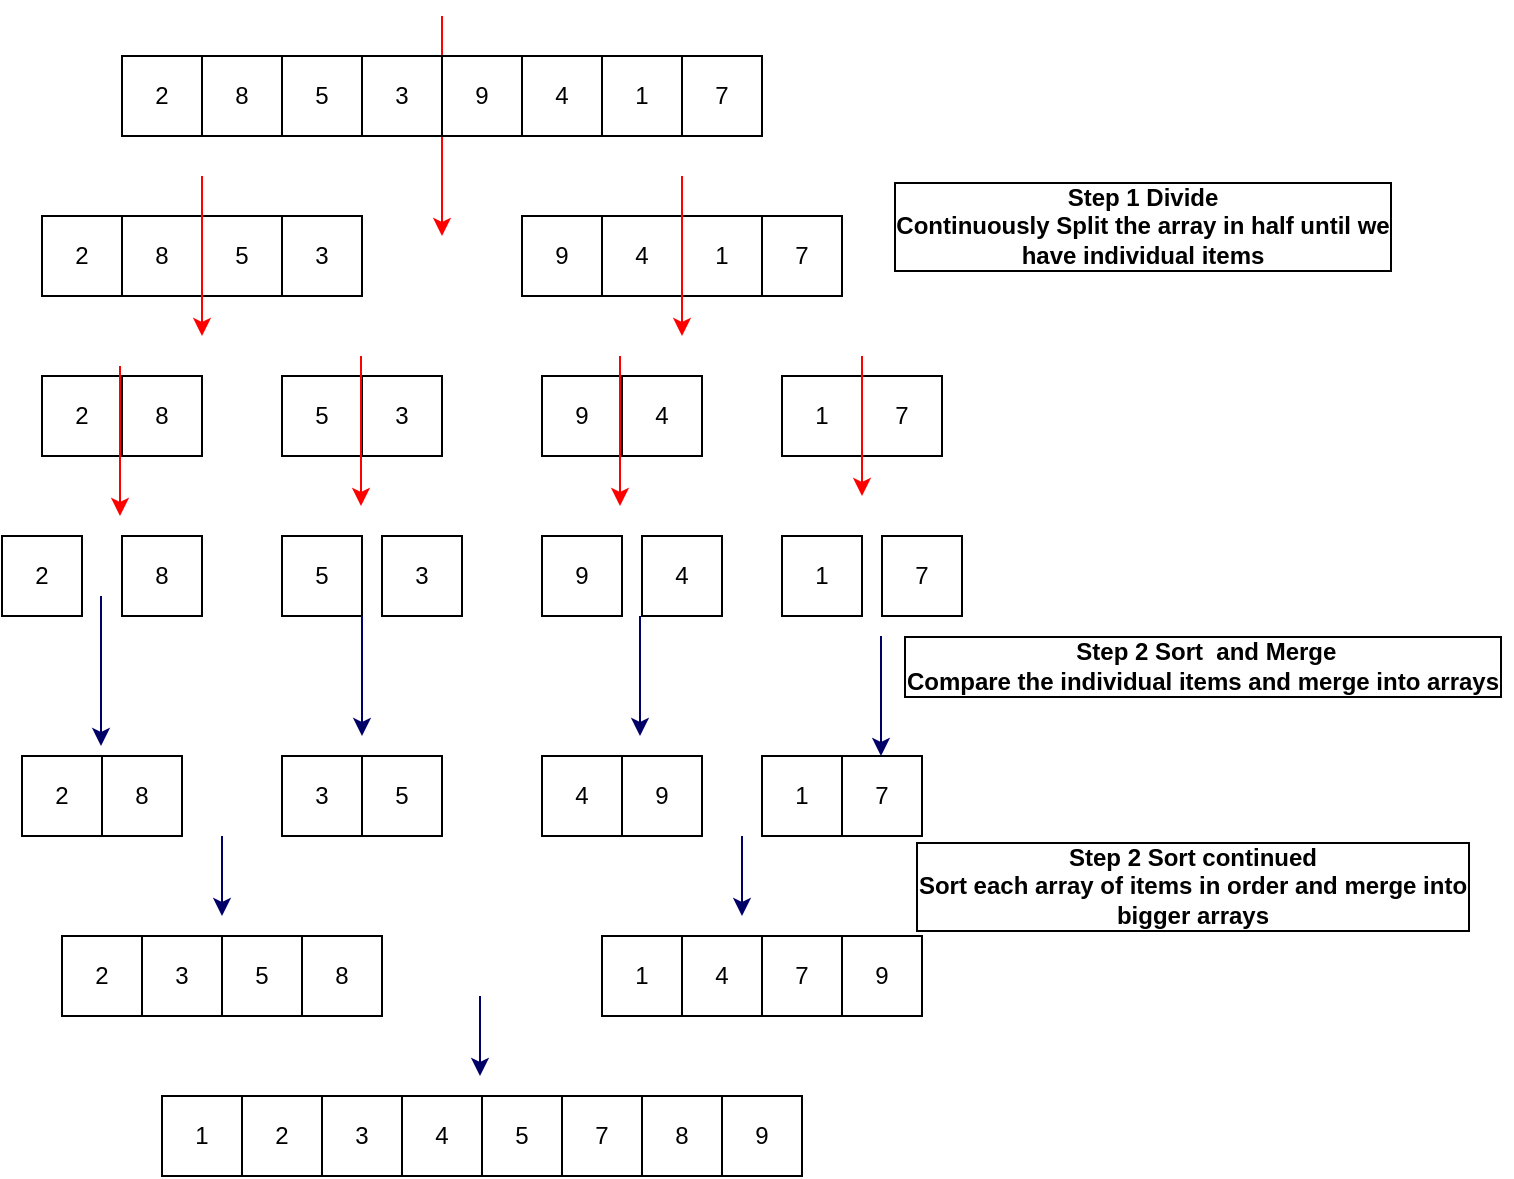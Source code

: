 <mxfile version="14.6.3" type="device"><diagram id="rWE4xmdI8w457n3DyUbW" name="Page-1"><mxGraphModel dx="868" dy="450" grid="1" gridSize="10" guides="1" tooltips="1" connect="1" arrows="1" fold="1" page="1" pageScale="1" pageWidth="850" pageHeight="1100" math="0" shadow="0"><root><mxCell id="0"/><mxCell id="1" parent="0"/><mxCell id="fzXjFA6IXZBHfkM07yLz-1" value="2" style="whiteSpace=wrap;html=1;aspect=fixed;fontStyle=0" vertex="1" parent="1"><mxGeometry x="160" y="40" width="40" height="40" as="geometry"/></mxCell><mxCell id="fzXjFA6IXZBHfkM07yLz-2" value="8" style="whiteSpace=wrap;html=1;aspect=fixed;fontStyle=0" vertex="1" parent="1"><mxGeometry x="200" y="40" width="40" height="40" as="geometry"/></mxCell><mxCell id="fzXjFA6IXZBHfkM07yLz-3" value="5" style="whiteSpace=wrap;html=1;aspect=fixed;" vertex="1" parent="1"><mxGeometry x="240" y="40" width="40" height="40" as="geometry"/></mxCell><mxCell id="fzXjFA6IXZBHfkM07yLz-12" style="edgeStyle=orthogonalEdgeStyle;rounded=0;orthogonalLoop=1;jettySize=auto;html=1;fontColor=#FF0000;fillColor=#f8cecc;strokeColor=#FF0000;" edge="1" parent="1"><mxGeometry relative="1" as="geometry"><mxPoint x="320" y="130" as="targetPoint"/><mxPoint x="320" y="20" as="sourcePoint"/><Array as="points"><mxPoint x="320" y="80"/><mxPoint x="320" y="80"/></Array></mxGeometry></mxCell><mxCell id="fzXjFA6IXZBHfkM07yLz-4" value="3" style="whiteSpace=wrap;html=1;aspect=fixed;" vertex="1" parent="1"><mxGeometry x="280" y="40" width="40" height="40" as="geometry"/></mxCell><mxCell id="fzXjFA6IXZBHfkM07yLz-5" value="9" style="whiteSpace=wrap;html=1;aspect=fixed;" vertex="1" parent="1"><mxGeometry x="320" y="40" width="40" height="40" as="geometry"/></mxCell><mxCell id="fzXjFA6IXZBHfkM07yLz-6" value="4" style="whiteSpace=wrap;html=1;aspect=fixed;" vertex="1" parent="1"><mxGeometry x="360" y="40" width="40" height="40" as="geometry"/></mxCell><mxCell id="fzXjFA6IXZBHfkM07yLz-7" value="1" style="whiteSpace=wrap;html=1;aspect=fixed;" vertex="1" parent="1"><mxGeometry x="400" y="40" width="40" height="40" as="geometry"/></mxCell><mxCell id="fzXjFA6IXZBHfkM07yLz-8" value="7" style="whiteSpace=wrap;html=1;aspect=fixed;" vertex="1" parent="1"><mxGeometry x="440" y="40" width="40" height="40" as="geometry"/></mxCell><mxCell id="fzXjFA6IXZBHfkM07yLz-13" value="2" style="whiteSpace=wrap;html=1;aspect=fixed;" vertex="1" parent="1"><mxGeometry x="120" y="120" width="40" height="40" as="geometry"/></mxCell><mxCell id="fzXjFA6IXZBHfkM07yLz-14" value="8" style="whiteSpace=wrap;html=1;aspect=fixed;" vertex="1" parent="1"><mxGeometry x="160" y="120" width="40" height="40" as="geometry"/></mxCell><mxCell id="fzXjFA6IXZBHfkM07yLz-15" value="5" style="whiteSpace=wrap;html=1;aspect=fixed;" vertex="1" parent="1"><mxGeometry x="200" y="120" width="40" height="40" as="geometry"/></mxCell><mxCell id="fzXjFA6IXZBHfkM07yLz-17" value="3" style="whiteSpace=wrap;html=1;aspect=fixed;" vertex="1" parent="1"><mxGeometry x="240" y="120" width="40" height="40" as="geometry"/></mxCell><mxCell id="fzXjFA6IXZBHfkM07yLz-18" value="9" style="whiteSpace=wrap;html=1;aspect=fixed;" vertex="1" parent="1"><mxGeometry x="360" y="120" width="40" height="40" as="geometry"/></mxCell><mxCell id="fzXjFA6IXZBHfkM07yLz-19" value="4" style="whiteSpace=wrap;html=1;aspect=fixed;" vertex="1" parent="1"><mxGeometry x="400" y="120" width="40" height="40" as="geometry"/></mxCell><mxCell id="fzXjFA6IXZBHfkM07yLz-20" value="1" style="whiteSpace=wrap;html=1;aspect=fixed;" vertex="1" parent="1"><mxGeometry x="440" y="120" width="40" height="40" as="geometry"/></mxCell><mxCell id="fzXjFA6IXZBHfkM07yLz-21" value="7" style="whiteSpace=wrap;html=1;aspect=fixed;" vertex="1" parent="1"><mxGeometry x="480" y="120" width="40" height="40" as="geometry"/></mxCell><mxCell id="fzXjFA6IXZBHfkM07yLz-22" value="2" style="whiteSpace=wrap;html=1;aspect=fixed;" vertex="1" parent="1"><mxGeometry x="120" y="200" width="40" height="40" as="geometry"/></mxCell><mxCell id="fzXjFA6IXZBHfkM07yLz-23" value="8" style="whiteSpace=wrap;html=1;aspect=fixed;" vertex="1" parent="1"><mxGeometry x="160" y="200" width="40" height="40" as="geometry"/></mxCell><mxCell id="fzXjFA6IXZBHfkM07yLz-24" value="5" style="whiteSpace=wrap;html=1;aspect=fixed;" vertex="1" parent="1"><mxGeometry x="240" y="200" width="40" height="40" as="geometry"/></mxCell><mxCell id="fzXjFA6IXZBHfkM07yLz-25" value="3" style="whiteSpace=wrap;html=1;aspect=fixed;" vertex="1" parent="1"><mxGeometry x="280" y="200" width="40" height="40" as="geometry"/></mxCell><mxCell id="fzXjFA6IXZBHfkM07yLz-26" value="9" style="whiteSpace=wrap;html=1;aspect=fixed;" vertex="1" parent="1"><mxGeometry x="370" y="200" width="40" height="40" as="geometry"/></mxCell><mxCell id="fzXjFA6IXZBHfkM07yLz-27" value="4" style="whiteSpace=wrap;html=1;aspect=fixed;" vertex="1" parent="1"><mxGeometry x="410" y="200" width="40" height="40" as="geometry"/></mxCell><mxCell id="fzXjFA6IXZBHfkM07yLz-29" value="1" style="whiteSpace=wrap;html=1;aspect=fixed;" vertex="1" parent="1"><mxGeometry x="490" y="200" width="40" height="40" as="geometry"/></mxCell><mxCell id="fzXjFA6IXZBHfkM07yLz-30" value="7" style="whiteSpace=wrap;html=1;aspect=fixed;" vertex="1" parent="1"><mxGeometry x="530" y="200" width="40" height="40" as="geometry"/></mxCell><mxCell id="fzXjFA6IXZBHfkM07yLz-32" style="edgeStyle=orthogonalEdgeStyle;rounded=0;orthogonalLoop=1;jettySize=auto;html=1;fontColor=#FF0000;fillColor=#f8cecc;strokeColor=#FF0000;" edge="1" parent="1"><mxGeometry relative="1" as="geometry"><mxPoint x="200" y="180" as="targetPoint"/><mxPoint x="200" y="100" as="sourcePoint"/><Array as="points"><mxPoint x="200" y="145"/><mxPoint x="200" y="145"/></Array></mxGeometry></mxCell><mxCell id="fzXjFA6IXZBHfkM07yLz-33" style="edgeStyle=orthogonalEdgeStyle;rounded=0;orthogonalLoop=1;jettySize=auto;html=1;fontColor=#FF0000;fillColor=#f8cecc;strokeColor=#FF0000;" edge="1" parent="1"><mxGeometry relative="1" as="geometry"><mxPoint x="440" y="180" as="targetPoint"/><mxPoint x="440" y="100" as="sourcePoint"/><Array as="points"><mxPoint x="440" y="120"/><mxPoint x="440" y="120"/></Array></mxGeometry></mxCell><mxCell id="fzXjFA6IXZBHfkM07yLz-35" value="2" style="whiteSpace=wrap;html=1;aspect=fixed;fontColor=#000000;" vertex="1" parent="1"><mxGeometry x="100" y="280" width="40" height="40" as="geometry"/></mxCell><mxCell id="fzXjFA6IXZBHfkM07yLz-37" value="8" style="whiteSpace=wrap;html=1;aspect=fixed;fontColor=#000000;" vertex="1" parent="1"><mxGeometry x="160" y="280" width="40" height="40" as="geometry"/></mxCell><mxCell id="fzXjFA6IXZBHfkM07yLz-38" value="5" style="whiteSpace=wrap;html=1;aspect=fixed;fontColor=#000000;" vertex="1" parent="1"><mxGeometry x="240" y="280" width="40" height="40" as="geometry"/></mxCell><mxCell id="fzXjFA6IXZBHfkM07yLz-39" value="3" style="whiteSpace=wrap;html=1;aspect=fixed;fontColor=#000000;" vertex="1" parent="1"><mxGeometry x="290" y="280" width="40" height="40" as="geometry"/></mxCell><mxCell id="fzXjFA6IXZBHfkM07yLz-40" value="7" style="whiteSpace=wrap;html=1;aspect=fixed;fontColor=#000000;" vertex="1" parent="1"><mxGeometry x="540" y="280" width="40" height="40" as="geometry"/></mxCell><mxCell id="fzXjFA6IXZBHfkM07yLz-41" value="9" style="whiteSpace=wrap;html=1;aspect=fixed;fontColor=#000000;" vertex="1" parent="1"><mxGeometry x="370" y="280" width="40" height="40" as="geometry"/></mxCell><mxCell id="fzXjFA6IXZBHfkM07yLz-42" value="1" style="whiteSpace=wrap;html=1;aspect=fixed;fontColor=#000000;" vertex="1" parent="1"><mxGeometry x="490" y="280" width="40" height="40" as="geometry"/></mxCell><mxCell id="fzXjFA6IXZBHfkM07yLz-43" value="4" style="whiteSpace=wrap;html=1;aspect=fixed;fontColor=#000000;" vertex="1" parent="1"><mxGeometry x="420" y="280" width="40" height="40" as="geometry"/></mxCell><mxCell id="fzXjFA6IXZBHfkM07yLz-44" value="2" style="whiteSpace=wrap;html=1;aspect=fixed;" vertex="1" parent="1"><mxGeometry x="120" y="200" width="40" height="40" as="geometry"/></mxCell><mxCell id="fzXjFA6IXZBHfkM07yLz-45" value="8" style="whiteSpace=wrap;html=1;aspect=fixed;" vertex="1" parent="1"><mxGeometry x="160" y="200" width="40" height="40" as="geometry"/></mxCell><mxCell id="fzXjFA6IXZBHfkM07yLz-46" value="2" style="whiteSpace=wrap;html=1;aspect=fixed;" vertex="1" parent="1"><mxGeometry x="110" y="390" width="40" height="40" as="geometry"/></mxCell><mxCell id="fzXjFA6IXZBHfkM07yLz-47" value="8" style="whiteSpace=wrap;html=1;aspect=fixed;" vertex="1" parent="1"><mxGeometry x="150" y="390" width="40" height="40" as="geometry"/></mxCell><mxCell id="fzXjFA6IXZBHfkM07yLz-53" value="4" style="whiteSpace=wrap;html=1;aspect=fixed;" vertex="1" parent="1"><mxGeometry x="370" y="390" width="40" height="40" as="geometry"/></mxCell><mxCell id="fzXjFA6IXZBHfkM07yLz-54" value="9" style="whiteSpace=wrap;html=1;aspect=fixed;" vertex="1" parent="1"><mxGeometry x="410" y="390" width="40" height="40" as="geometry"/></mxCell><mxCell id="fzXjFA6IXZBHfkM07yLz-55" value="3" style="whiteSpace=wrap;html=1;aspect=fixed;" vertex="1" parent="1"><mxGeometry x="240" y="390" width="40" height="40" as="geometry"/></mxCell><mxCell id="fzXjFA6IXZBHfkM07yLz-56" value="5" style="whiteSpace=wrap;html=1;aspect=fixed;" vertex="1" parent="1"><mxGeometry x="280" y="390" width="40" height="40" as="geometry"/></mxCell><mxCell id="fzXjFA6IXZBHfkM07yLz-57" value="1" style="whiteSpace=wrap;html=1;aspect=fixed;" vertex="1" parent="1"><mxGeometry x="480" y="390" width="40" height="40" as="geometry"/></mxCell><mxCell id="fzXjFA6IXZBHfkM07yLz-58" value="7" style="whiteSpace=wrap;html=1;aspect=fixed;" vertex="1" parent="1"><mxGeometry x="520" y="390" width="40" height="40" as="geometry"/></mxCell><mxCell id="fzXjFA6IXZBHfkM07yLz-59" style="edgeStyle=orthogonalEdgeStyle;rounded=0;orthogonalLoop=1;jettySize=auto;html=1;fontColor=#FF0000;fillColor=#f8cecc;strokeColor=#FF0000;" edge="1" parent="1"><mxGeometry relative="1" as="geometry"><mxPoint x="159" y="270" as="targetPoint"/><mxPoint x="159" y="195" as="sourcePoint"/><Array as="points"><mxPoint x="159" y="240"/><mxPoint x="159" y="240"/></Array></mxGeometry></mxCell><mxCell id="fzXjFA6IXZBHfkM07yLz-60" style="edgeStyle=orthogonalEdgeStyle;rounded=0;orthogonalLoop=1;jettySize=auto;html=1;fontColor=#FF0000;fillColor=#f8cecc;strokeColor=#FF0000;" edge="1" parent="1"><mxGeometry relative="1" as="geometry"><mxPoint x="279.5" y="265" as="targetPoint"/><mxPoint x="279.5" y="190" as="sourcePoint"/><Array as="points"><mxPoint x="279.5" y="235"/><mxPoint x="279.5" y="235"/></Array></mxGeometry></mxCell><mxCell id="fzXjFA6IXZBHfkM07yLz-61" style="edgeStyle=orthogonalEdgeStyle;rounded=0;orthogonalLoop=1;jettySize=auto;html=1;fontColor=#FF0000;fillColor=#f8cecc;strokeColor=#FF0000;" edge="1" parent="1"><mxGeometry relative="1" as="geometry"><mxPoint x="409" y="265" as="targetPoint"/><mxPoint x="409" y="190" as="sourcePoint"/><Array as="points"><mxPoint x="409" y="235"/><mxPoint x="409" y="235"/></Array></mxGeometry></mxCell><mxCell id="fzXjFA6IXZBHfkM07yLz-62" style="edgeStyle=orthogonalEdgeStyle;rounded=0;orthogonalLoop=1;jettySize=auto;html=1;fontColor=#FF0000;fillColor=#f8cecc;strokeColor=#FF0000;" edge="1" parent="1"><mxGeometry relative="1" as="geometry"><mxPoint x="530" y="260" as="targetPoint"/><mxPoint x="530" y="190" as="sourcePoint"/><Array as="points"><mxPoint x="530" y="235"/><mxPoint x="530" y="235"/></Array></mxGeometry></mxCell><mxCell id="fzXjFA6IXZBHfkM07yLz-66" value="5" style="whiteSpace=wrap;html=1;aspect=fixed;" vertex="1" parent="1"><mxGeometry x="210" y="480" width="40" height="40" as="geometry"/></mxCell><mxCell id="fzXjFA6IXZBHfkM07yLz-67" value="8" style="whiteSpace=wrap;html=1;aspect=fixed;" vertex="1" parent="1"><mxGeometry x="250" y="480" width="40" height="40" as="geometry"/></mxCell><mxCell id="fzXjFA6IXZBHfkM07yLz-68" value="1" style="whiteSpace=wrap;html=1;aspect=fixed;" vertex="1" parent="1"><mxGeometry x="400" y="480" width="40" height="40" as="geometry"/></mxCell><mxCell id="fzXjFA6IXZBHfkM07yLz-69" value="4" style="whiteSpace=wrap;html=1;aspect=fixed;" vertex="1" parent="1"><mxGeometry x="440" y="480" width="40" height="40" as="geometry"/></mxCell><mxCell id="fzXjFA6IXZBHfkM07yLz-70" value="7" style="whiteSpace=wrap;html=1;aspect=fixed;" vertex="1" parent="1"><mxGeometry x="480" y="480" width="40" height="40" as="geometry"/></mxCell><mxCell id="fzXjFA6IXZBHfkM07yLz-71" value="9" style="whiteSpace=wrap;html=1;aspect=fixed;" vertex="1" parent="1"><mxGeometry x="520" y="480" width="40" height="40" as="geometry"/></mxCell><mxCell id="fzXjFA6IXZBHfkM07yLz-72" value="1" style="whiteSpace=wrap;html=1;aspect=fixed;fontStyle=0" vertex="1" parent="1"><mxGeometry x="180" y="560" width="40" height="40" as="geometry"/></mxCell><mxCell id="fzXjFA6IXZBHfkM07yLz-73" value="2" style="whiteSpace=wrap;html=1;aspect=fixed;fontStyle=0" vertex="1" parent="1"><mxGeometry x="220" y="560" width="40" height="40" as="geometry"/></mxCell><mxCell id="fzXjFA6IXZBHfkM07yLz-74" value="3" style="whiteSpace=wrap;html=1;aspect=fixed;" vertex="1" parent="1"><mxGeometry x="260" y="560" width="40" height="40" as="geometry"/></mxCell><mxCell id="fzXjFA6IXZBHfkM07yLz-75" value="4" style="whiteSpace=wrap;html=1;aspect=fixed;" vertex="1" parent="1"><mxGeometry x="300" y="560" width="40" height="40" as="geometry"/></mxCell><mxCell id="fzXjFA6IXZBHfkM07yLz-76" value="5" style="whiteSpace=wrap;html=1;aspect=fixed;" vertex="1" parent="1"><mxGeometry x="340" y="560" width="40" height="40" as="geometry"/></mxCell><mxCell id="fzXjFA6IXZBHfkM07yLz-77" value="7" style="whiteSpace=wrap;html=1;aspect=fixed;" vertex="1" parent="1"><mxGeometry x="380" y="560" width="40" height="40" as="geometry"/></mxCell><mxCell id="fzXjFA6IXZBHfkM07yLz-78" value="8" style="whiteSpace=wrap;html=1;aspect=fixed;" vertex="1" parent="1"><mxGeometry x="420" y="560" width="40" height="40" as="geometry"/></mxCell><mxCell id="fzXjFA6IXZBHfkM07yLz-79" value="9" style="whiteSpace=wrap;html=1;aspect=fixed;" vertex="1" parent="1"><mxGeometry x="460" y="560" width="40" height="40" as="geometry"/></mxCell><mxCell id="fzXjFA6IXZBHfkM07yLz-80" style="edgeStyle=orthogonalEdgeStyle;rounded=0;orthogonalLoop=1;jettySize=auto;html=1;fillColor=#f8cecc;fontColor=#5E64FF;strokeColor=#000066;" edge="1" parent="1"><mxGeometry relative="1" as="geometry"><mxPoint x="149.5" y="385" as="targetPoint"/><mxPoint x="149.5" y="310" as="sourcePoint"/><Array as="points"><mxPoint x="149.5" y="355"/><mxPoint x="149.5" y="355"/></Array></mxGeometry></mxCell><mxCell id="fzXjFA6IXZBHfkM07yLz-83" value="2" style="whiteSpace=wrap;html=1;aspect=fixed;" vertex="1" parent="1"><mxGeometry x="130" y="480" width="40" height="40" as="geometry"/></mxCell><mxCell id="fzXjFA6IXZBHfkM07yLz-84" value="3" style="whiteSpace=wrap;html=1;aspect=fixed;" vertex="1" parent="1"><mxGeometry x="170" y="480" width="40" height="40" as="geometry"/></mxCell><mxCell id="fzXjFA6IXZBHfkM07yLz-85" style="edgeStyle=orthogonalEdgeStyle;rounded=0;orthogonalLoop=1;jettySize=auto;html=1;fillColor=#f8cecc;fontColor=#5E64FF;strokeColor=#000066;" edge="1" parent="1"><mxGeometry relative="1" as="geometry"><mxPoint x="280" y="380" as="targetPoint"/><mxPoint x="280" y="320" as="sourcePoint"/><Array as="points"><mxPoint x="280" y="365"/><mxPoint x="280" y="365"/></Array></mxGeometry></mxCell><mxCell id="fzXjFA6IXZBHfkM07yLz-86" style="edgeStyle=orthogonalEdgeStyle;rounded=0;orthogonalLoop=1;jettySize=auto;html=1;fillColor=#f8cecc;fontColor=#5E64FF;strokeColor=#000066;" edge="1" parent="1"><mxGeometry relative="1" as="geometry"><mxPoint x="419" y="380" as="targetPoint"/><mxPoint x="419" y="320" as="sourcePoint"/><Array as="points"><mxPoint x="419" y="365"/><mxPoint x="419" y="365"/></Array></mxGeometry></mxCell><mxCell id="fzXjFA6IXZBHfkM07yLz-87" style="edgeStyle=orthogonalEdgeStyle;rounded=0;orthogonalLoop=1;jettySize=auto;html=1;fillColor=#f8cecc;fontColor=#5E64FF;strokeColor=#000066;" edge="1" parent="1"><mxGeometry relative="1" as="geometry"><mxPoint x="539.5" y="390" as="targetPoint"/><mxPoint x="539.5" y="330" as="sourcePoint"/><Array as="points"><mxPoint x="539.5" y="375"/><mxPoint x="539.5" y="375"/></Array></mxGeometry></mxCell><mxCell id="fzXjFA6IXZBHfkM07yLz-88" style="edgeStyle=orthogonalEdgeStyle;rounded=0;orthogonalLoop=1;jettySize=auto;html=1;fillColor=#f8cecc;fontColor=#5E64FF;strokeColor=#000066;" edge="1" parent="1"><mxGeometry relative="1" as="geometry"><mxPoint x="210" y="470" as="targetPoint"/><mxPoint x="210" y="430" as="sourcePoint"/><Array as="points"><mxPoint x="210" y="455"/><mxPoint x="210" y="455"/></Array></mxGeometry></mxCell><mxCell id="fzXjFA6IXZBHfkM07yLz-89" style="edgeStyle=orthogonalEdgeStyle;rounded=0;orthogonalLoop=1;jettySize=auto;html=1;fillColor=#f8cecc;fontColor=#5E64FF;strokeColor=#000066;" edge="1" parent="1"><mxGeometry relative="1" as="geometry"><mxPoint x="470" y="470" as="targetPoint"/><mxPoint x="470" y="430" as="sourcePoint"/><Array as="points"><mxPoint x="470" y="455"/><mxPoint x="470" y="455"/></Array></mxGeometry></mxCell><mxCell id="fzXjFA6IXZBHfkM07yLz-90" style="edgeStyle=orthogonalEdgeStyle;rounded=0;orthogonalLoop=1;jettySize=auto;html=1;fillColor=#f8cecc;fontColor=#5E64FF;strokeColor=#000066;" edge="1" parent="1"><mxGeometry relative="1" as="geometry"><mxPoint x="339" y="550" as="targetPoint"/><mxPoint x="339" y="510" as="sourcePoint"/><Array as="points"><mxPoint x="339" y="535"/><mxPoint x="339" y="535"/></Array></mxGeometry></mxCell><mxCell id="fzXjFA6IXZBHfkM07yLz-91" value="&amp;nbsp;Step 1 Divide&amp;nbsp;&lt;br&gt;Continuously Split the array in half until we&lt;br&gt;have individual items" style="text;html=1;align=center;verticalAlign=middle;resizable=0;points=[];autosize=1;strokeColor=none;fontStyle=1;labelBorderColor=#000000;" vertex="1" parent="1"><mxGeometry x="540" y="100" width="260" height="50" as="geometry"/></mxCell><mxCell id="fzXjFA6IXZBHfkM07yLz-92" value="&amp;nbsp;Step 2 Sort&amp;nbsp; and Merge&lt;br&gt;Compare the individual items and merge into arrays" style="text;html=1;align=center;verticalAlign=middle;resizable=0;points=[];autosize=1;strokeColor=none;fontStyle=1;labelBorderColor=#000000;" vertex="1" parent="1"><mxGeometry x="545" y="330" width="310" height="30" as="geometry"/></mxCell><mxCell id="fzXjFA6IXZBHfkM07yLz-93" value="&amp;nbsp;Step 2 Sort continued&amp;nbsp;&lt;br&gt;Sort each array of items in order and merge into&lt;br&gt;&amp;nbsp;bigger arrays&amp;nbsp;" style="text;html=1;align=center;verticalAlign=middle;resizable=0;points=[];autosize=1;strokeColor=none;fontStyle=1;labelBorderColor=#000000;" vertex="1" parent="1"><mxGeometry x="550" y="430" width="290" height="50" as="geometry"/></mxCell></root></mxGraphModel></diagram></mxfile>